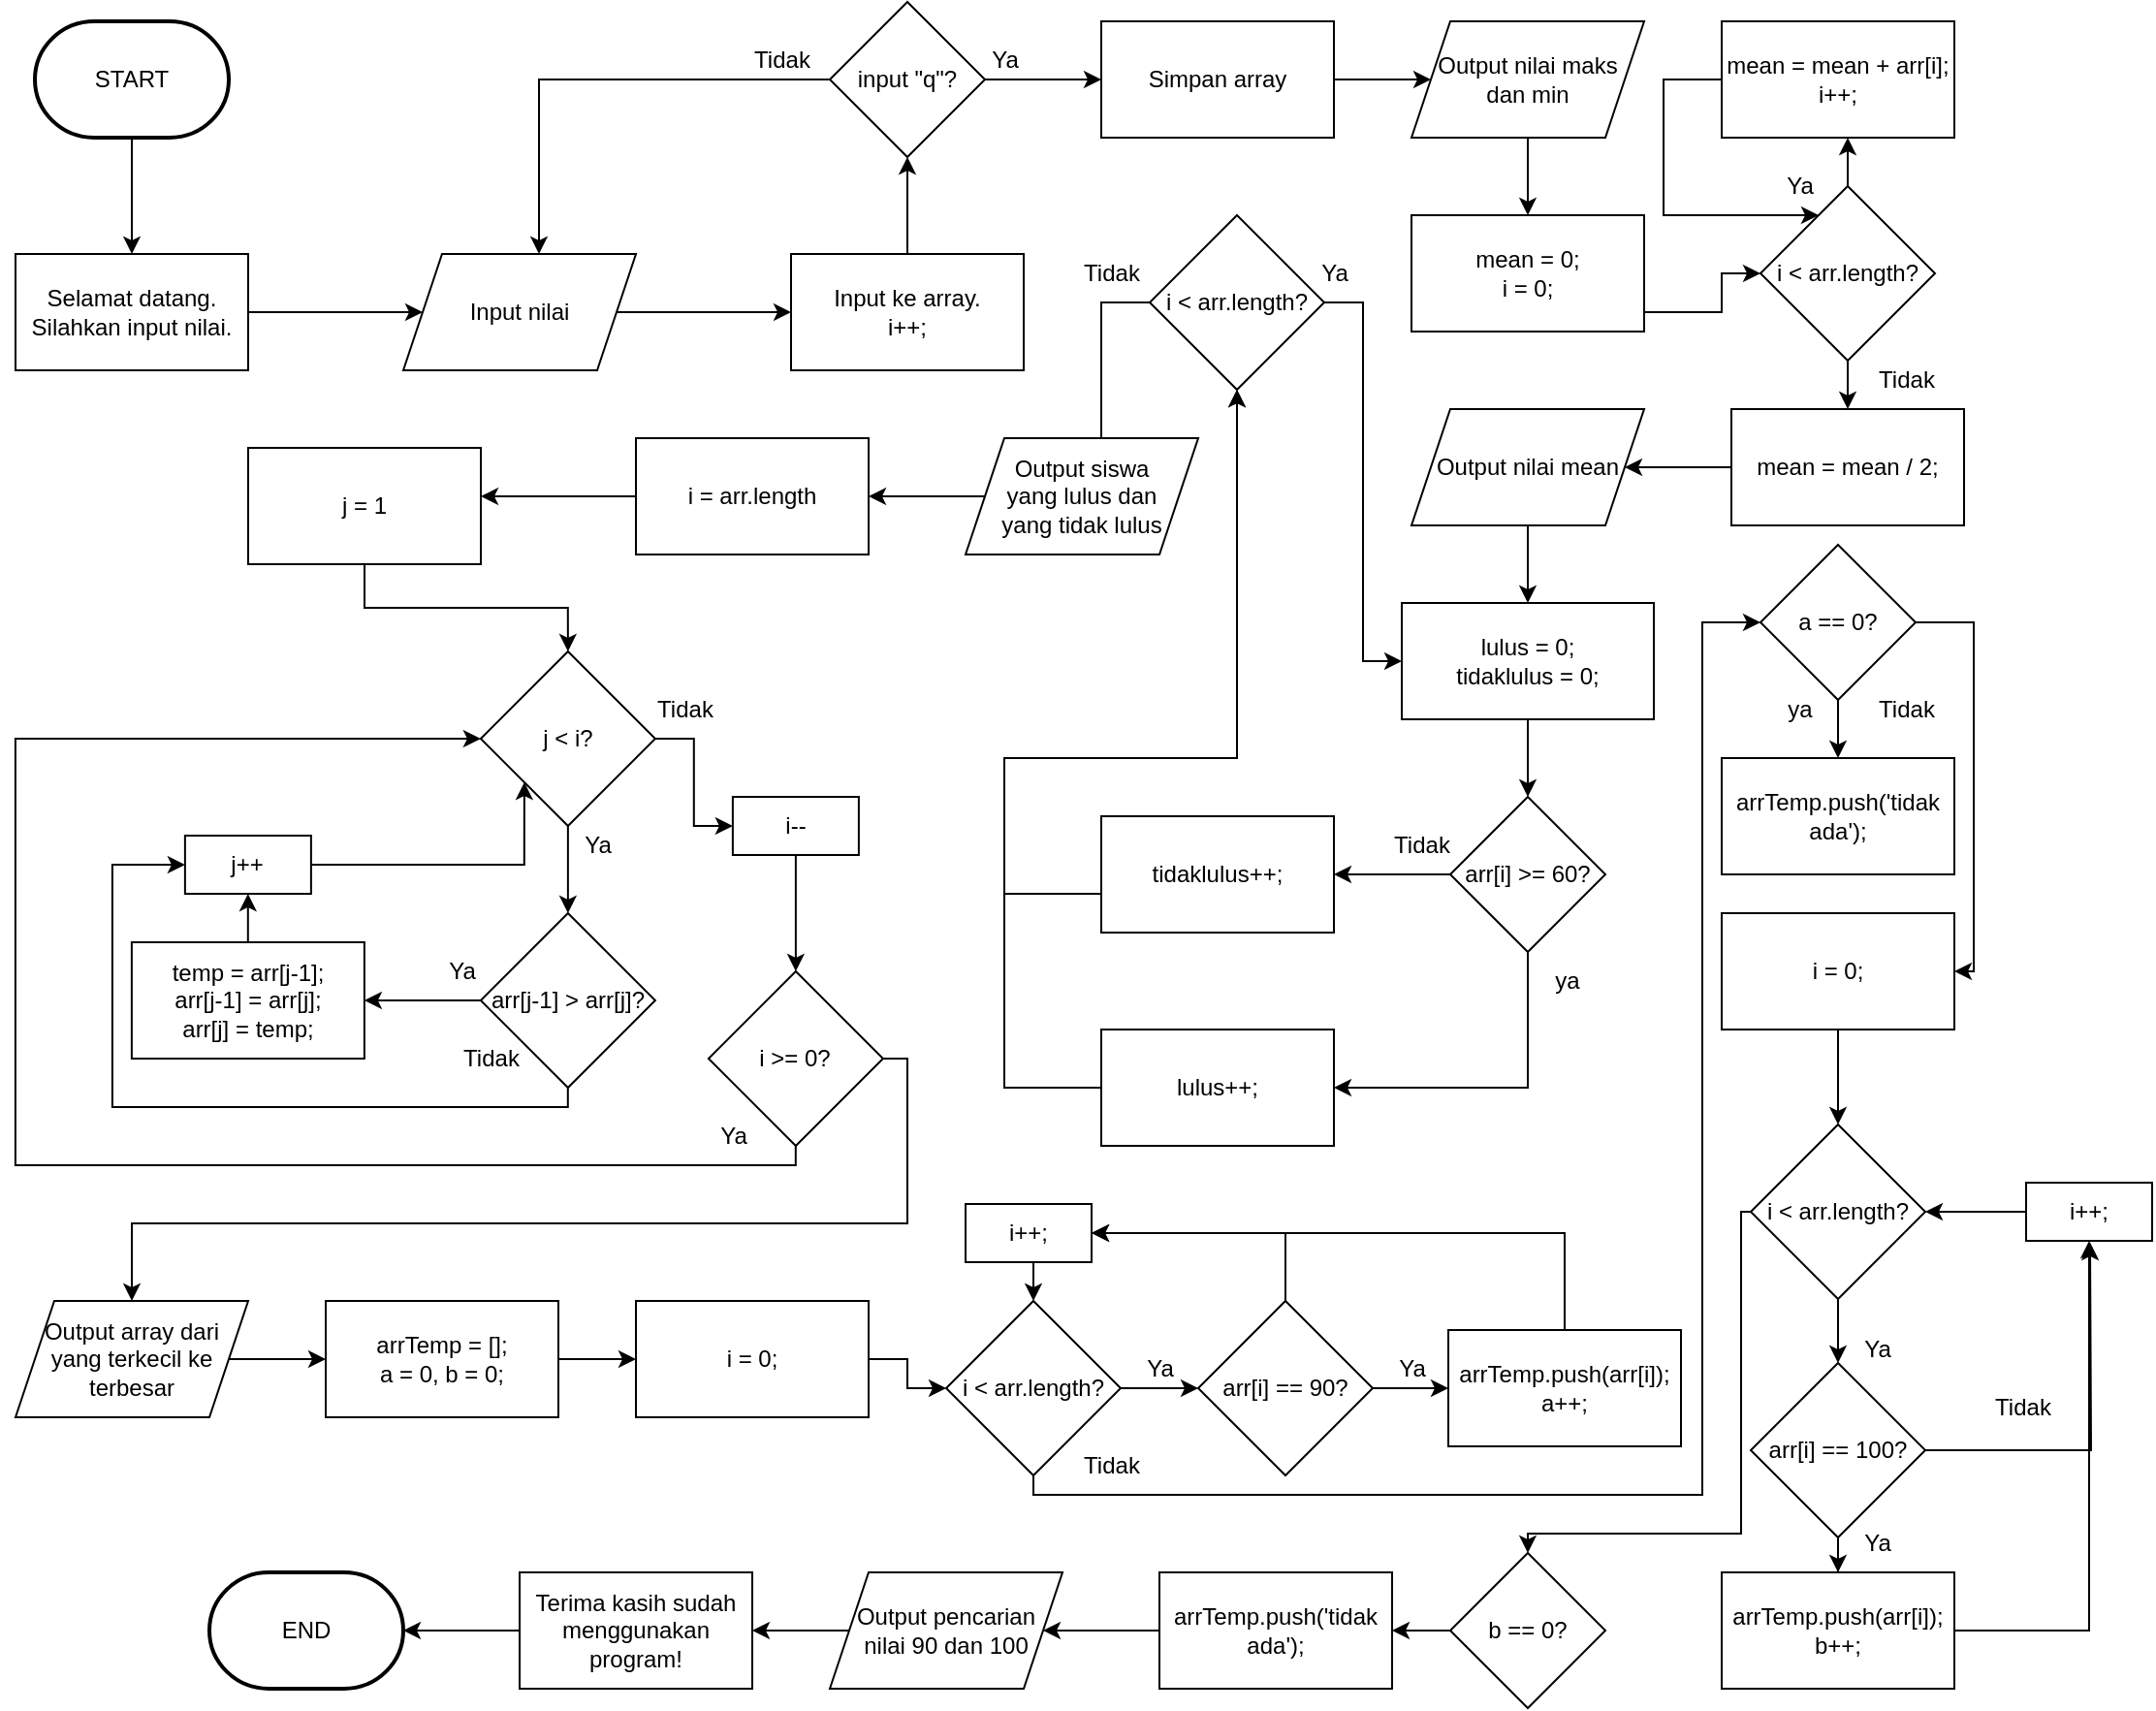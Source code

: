 <mxfile version="21.0.6" type="device"><diagram name="Page-1" id="zY7KuKB7qYJ2ShP45kgr"><mxGraphModel dx="733" dy="377" grid="1" gridSize="10" guides="0" tooltips="1" connect="1" arrows="1" fold="1" page="1" pageScale="1" pageWidth="1100" pageHeight="850" math="0" shadow="0"><root><mxCell id="0"/><mxCell id="1" parent="0"/><mxCell id="B2T-4mTR-NVbsV-pQcxD-3" value="" style="edgeStyle=orthogonalEdgeStyle;rounded=0;orthogonalLoop=1;jettySize=auto;html=1;" parent="1" source="B2T-4mTR-NVbsV-pQcxD-1" target="B2T-4mTR-NVbsV-pQcxD-2" edge="1"><mxGeometry relative="1" as="geometry"/></mxCell><mxCell id="B2T-4mTR-NVbsV-pQcxD-1" value="START" style="strokeWidth=2;html=1;shape=mxgraph.flowchart.terminator;whiteSpace=wrap;" parent="1" vertex="1"><mxGeometry x="90" y="80" width="100" height="60" as="geometry"/></mxCell><mxCell id="B2T-4mTR-NVbsV-pQcxD-5" value="" style="edgeStyle=orthogonalEdgeStyle;rounded=0;orthogonalLoop=1;jettySize=auto;html=1;" parent="1" source="B2T-4mTR-NVbsV-pQcxD-2" target="B2T-4mTR-NVbsV-pQcxD-4" edge="1"><mxGeometry relative="1" as="geometry"/></mxCell><mxCell id="B2T-4mTR-NVbsV-pQcxD-2" value="Selamat datang.&lt;br&gt;Silahkan input nilai." style="rounded=0;whiteSpace=wrap;html=1;" parent="1" vertex="1"><mxGeometry x="80" y="200" width="120" height="60" as="geometry"/></mxCell><mxCell id="B2T-4mTR-NVbsV-pQcxD-7" value="" style="edgeStyle=orthogonalEdgeStyle;rounded=0;orthogonalLoop=1;jettySize=auto;html=1;" parent="1" source="B2T-4mTR-NVbsV-pQcxD-4" target="B2T-4mTR-NVbsV-pQcxD-6" edge="1"><mxGeometry relative="1" as="geometry"/></mxCell><mxCell id="B2T-4mTR-NVbsV-pQcxD-4" value="Input nilai" style="shape=parallelogram;perimeter=parallelogramPerimeter;whiteSpace=wrap;html=1;fixedSize=1;" parent="1" vertex="1"><mxGeometry x="280" y="200" width="120" height="60" as="geometry"/></mxCell><mxCell id="B2T-4mTR-NVbsV-pQcxD-9" value="" style="edgeStyle=orthogonalEdgeStyle;rounded=0;orthogonalLoop=1;jettySize=auto;html=1;" parent="1" source="B2T-4mTR-NVbsV-pQcxD-6" target="B2T-4mTR-NVbsV-pQcxD-8" edge="1"><mxGeometry relative="1" as="geometry"/></mxCell><mxCell id="B2T-4mTR-NVbsV-pQcxD-6" value="Input ke array.&lt;br&gt;i++;" style="rounded=0;whiteSpace=wrap;html=1;" parent="1" vertex="1"><mxGeometry x="480" y="200" width="120" height="60" as="geometry"/></mxCell><mxCell id="B2T-4mTR-NVbsV-pQcxD-10" style="edgeStyle=orthogonalEdgeStyle;rounded=0;orthogonalLoop=1;jettySize=auto;html=1;exitX=0;exitY=0.5;exitDx=0;exitDy=0;" parent="1" source="B2T-4mTR-NVbsV-pQcxD-8" target="B2T-4mTR-NVbsV-pQcxD-4" edge="1"><mxGeometry relative="1" as="geometry"><Array as="points"><mxPoint x="350" y="110"/></Array></mxGeometry></mxCell><mxCell id="B2T-4mTR-NVbsV-pQcxD-13" value="" style="edgeStyle=orthogonalEdgeStyle;rounded=0;orthogonalLoop=1;jettySize=auto;html=1;" parent="1" source="B2T-4mTR-NVbsV-pQcxD-8" target="B2T-4mTR-NVbsV-pQcxD-12" edge="1"><mxGeometry relative="1" as="geometry"/></mxCell><mxCell id="B2T-4mTR-NVbsV-pQcxD-8" value="input &quot;q&quot;?" style="rhombus;whiteSpace=wrap;html=1;" parent="1" vertex="1"><mxGeometry x="500" y="70" width="80" height="80" as="geometry"/></mxCell><mxCell id="B2T-4mTR-NVbsV-pQcxD-11" value="Tidak" style="text;html=1;align=center;verticalAlign=middle;resizable=0;points=[];autosize=1;strokeColor=none;fillColor=none;" parent="1" vertex="1"><mxGeometry x="450" y="85" width="50" height="30" as="geometry"/></mxCell><mxCell id="B2T-4mTR-NVbsV-pQcxD-16" value="" style="edgeStyle=orthogonalEdgeStyle;rounded=0;orthogonalLoop=1;jettySize=auto;html=1;" parent="1" source="B2T-4mTR-NVbsV-pQcxD-12" target="B2T-4mTR-NVbsV-pQcxD-17" edge="1"><mxGeometry relative="1" as="geometry"><mxPoint x="800" y="110" as="targetPoint"/></mxGeometry></mxCell><mxCell id="B2T-4mTR-NVbsV-pQcxD-12" value="Simpan array" style="rounded=0;whiteSpace=wrap;html=1;" parent="1" vertex="1"><mxGeometry x="640" y="80" width="120" height="60" as="geometry"/></mxCell><mxCell id="B2T-4mTR-NVbsV-pQcxD-14" value="Ya" style="text;html=1;align=center;verticalAlign=middle;resizable=0;points=[];autosize=1;strokeColor=none;fillColor=none;" parent="1" vertex="1"><mxGeometry x="570" y="85" width="40" height="30" as="geometry"/></mxCell><mxCell id="B2T-4mTR-NVbsV-pQcxD-19" value="" style="edgeStyle=orthogonalEdgeStyle;rounded=0;orthogonalLoop=1;jettySize=auto;html=1;" parent="1" source="B2T-4mTR-NVbsV-pQcxD-17" target="B2T-4mTR-NVbsV-pQcxD-18" edge="1"><mxGeometry relative="1" as="geometry"/></mxCell><mxCell id="B2T-4mTR-NVbsV-pQcxD-17" value="Output nilai maks &lt;br&gt;dan min" style="shape=parallelogram;perimeter=parallelogramPerimeter;whiteSpace=wrap;html=1;fixedSize=1;" parent="1" vertex="1"><mxGeometry x="800" y="80" width="120" height="60" as="geometry"/></mxCell><mxCell id="B2T-4mTR-NVbsV-pQcxD-21" value="" style="edgeStyle=orthogonalEdgeStyle;rounded=0;orthogonalLoop=1;jettySize=auto;html=1;" parent="1" source="B2T-4mTR-NVbsV-pQcxD-18" target="B2T-4mTR-NVbsV-pQcxD-33" edge="1"><mxGeometry relative="1" as="geometry"><Array as="points"><mxPoint x="960" y="230"/><mxPoint x="960" y="210"/></Array></mxGeometry></mxCell><mxCell id="B2T-4mTR-NVbsV-pQcxD-18" value="mean = 0;&lt;br&gt;i = 0;" style="rounded=0;whiteSpace=wrap;html=1;" parent="1" vertex="1"><mxGeometry x="800" y="180" width="120" height="60" as="geometry"/></mxCell><mxCell id="B2T-4mTR-NVbsV-pQcxD-44" value="" style="edgeStyle=orthogonalEdgeStyle;rounded=0;orthogonalLoop=1;jettySize=auto;html=1;" parent="1" source="B2T-4mTR-NVbsV-pQcxD-20" target="B2T-4mTR-NVbsV-pQcxD-22" edge="1"><mxGeometry relative="1" as="geometry"/></mxCell><mxCell id="B2T-4mTR-NVbsV-pQcxD-20" value="mean = mean / 2;" style="rounded=0;whiteSpace=wrap;html=1;" parent="1" vertex="1"><mxGeometry x="965" y="280" width="120" height="60" as="geometry"/></mxCell><mxCell id="B2T-4mTR-NVbsV-pQcxD-25" value="" style="edgeStyle=orthogonalEdgeStyle;rounded=0;orthogonalLoop=1;jettySize=auto;html=1;" parent="1" source="B2T-4mTR-NVbsV-pQcxD-22" target="B2T-4mTR-NVbsV-pQcxD-24" edge="1"><mxGeometry relative="1" as="geometry"/></mxCell><mxCell id="B2T-4mTR-NVbsV-pQcxD-22" value="Output nilai mean" style="shape=parallelogram;perimeter=parallelogramPerimeter;whiteSpace=wrap;html=1;fixedSize=1;" parent="1" vertex="1"><mxGeometry x="800" y="280" width="120" height="60" as="geometry"/></mxCell><mxCell id="B2T-4mTR-NVbsV-pQcxD-27" value="" style="edgeStyle=orthogonalEdgeStyle;rounded=0;orthogonalLoop=1;jettySize=auto;html=1;" parent="1" source="B2T-4mTR-NVbsV-pQcxD-24" target="B2T-4mTR-NVbsV-pQcxD-26" edge="1"><mxGeometry relative="1" as="geometry"/></mxCell><mxCell id="B2T-4mTR-NVbsV-pQcxD-24" value="lulus = 0;&lt;br&gt;tidaklulus = 0;" style="rounded=0;whiteSpace=wrap;html=1;" parent="1" vertex="1"><mxGeometry x="795" y="380" width="130" height="60" as="geometry"/></mxCell><mxCell id="B2T-4mTR-NVbsV-pQcxD-30" value="" style="edgeStyle=orthogonalEdgeStyle;rounded=0;orthogonalLoop=1;jettySize=auto;html=1;" parent="1" source="B2T-4mTR-NVbsV-pQcxD-26" target="B2T-4mTR-NVbsV-pQcxD-29" edge="1"><mxGeometry relative="1" as="geometry"/></mxCell><mxCell id="B2T-4mTR-NVbsV-pQcxD-31" value="" style="edgeStyle=orthogonalEdgeStyle;rounded=0;orthogonalLoop=1;jettySize=auto;html=1;" parent="1" source="B2T-4mTR-NVbsV-pQcxD-26" target="B2T-4mTR-NVbsV-pQcxD-28" edge="1"><mxGeometry relative="1" as="geometry"><Array as="points"><mxPoint x="860" y="630"/></Array></mxGeometry></mxCell><mxCell id="B2T-4mTR-NVbsV-pQcxD-26" value="arr[i] &amp;gt;= 60?" style="rhombus;whiteSpace=wrap;html=1;" parent="1" vertex="1"><mxGeometry x="820" y="480" width="80" height="80" as="geometry"/></mxCell><mxCell id="B2T-4mTR-NVbsV-pQcxD-50" style="edgeStyle=orthogonalEdgeStyle;rounded=0;orthogonalLoop=1;jettySize=auto;html=1;" parent="1" source="B2T-4mTR-NVbsV-pQcxD-28" target="B2T-4mTR-NVbsV-pQcxD-48" edge="1"><mxGeometry relative="1" as="geometry"><Array as="points"><mxPoint x="590" y="630"/><mxPoint x="590" y="460"/><mxPoint x="710" y="460"/></Array></mxGeometry></mxCell><mxCell id="B2T-4mTR-NVbsV-pQcxD-28" value="lulus++;" style="rounded=0;whiteSpace=wrap;html=1;" parent="1" vertex="1"><mxGeometry x="640" y="600" width="120" height="60" as="geometry"/></mxCell><mxCell id="B2T-4mTR-NVbsV-pQcxD-49" style="edgeStyle=orthogonalEdgeStyle;rounded=0;orthogonalLoop=1;jettySize=auto;html=1;entryX=0.5;entryY=1;entryDx=0;entryDy=0;" parent="1" source="B2T-4mTR-NVbsV-pQcxD-29" target="B2T-4mTR-NVbsV-pQcxD-48" edge="1"><mxGeometry relative="1" as="geometry"><Array as="points"><mxPoint x="590" y="530"/><mxPoint x="590" y="460"/><mxPoint x="710" y="460"/></Array></mxGeometry></mxCell><mxCell id="B2T-4mTR-NVbsV-pQcxD-29" value="tidaklulus++;" style="rounded=0;whiteSpace=wrap;html=1;" parent="1" vertex="1"><mxGeometry x="640" y="490" width="120" height="60" as="geometry"/></mxCell><mxCell id="B2T-4mTR-NVbsV-pQcxD-32" value="ya" style="text;html=1;align=center;verticalAlign=middle;resizable=0;points=[];autosize=1;strokeColor=none;fillColor=none;" parent="1" vertex="1"><mxGeometry x="860" y="560" width="40" height="30" as="geometry"/></mxCell><mxCell id="B2T-4mTR-NVbsV-pQcxD-43" value="" style="edgeStyle=orthogonalEdgeStyle;rounded=0;orthogonalLoop=1;jettySize=auto;html=1;" parent="1" source="B2T-4mTR-NVbsV-pQcxD-33" target="B2T-4mTR-NVbsV-pQcxD-20" edge="1"><mxGeometry relative="1" as="geometry"/></mxCell><mxCell id="B2T-4mTR-NVbsV-pQcxD-46" value="" style="edgeStyle=orthogonalEdgeStyle;rounded=0;orthogonalLoop=1;jettySize=auto;html=1;" parent="1" source="B2T-4mTR-NVbsV-pQcxD-33" target="B2T-4mTR-NVbsV-pQcxD-45" edge="1"><mxGeometry relative="1" as="geometry"><Array as="points"><mxPoint x="1025" y="150"/><mxPoint x="1025" y="150"/></Array></mxGeometry></mxCell><mxCell id="B2T-4mTR-NVbsV-pQcxD-33" value="i &amp;lt; arr.length?" style="rhombus;whiteSpace=wrap;html=1;" parent="1" vertex="1"><mxGeometry x="980" y="165" width="90" height="90" as="geometry"/></mxCell><mxCell id="B2T-4mTR-NVbsV-pQcxD-34" value="Ya" style="text;html=1;align=center;verticalAlign=middle;resizable=0;points=[];autosize=1;strokeColor=none;fillColor=none;" parent="1" vertex="1"><mxGeometry x="980" y="150" width="40" height="30" as="geometry"/></mxCell><mxCell id="B2T-4mTR-NVbsV-pQcxD-40" value="Tidak" style="text;html=1;align=center;verticalAlign=middle;resizable=0;points=[];autosize=1;strokeColor=none;fillColor=none;" parent="1" vertex="1"><mxGeometry x="1030" y="250" width="50" height="30" as="geometry"/></mxCell><mxCell id="B2T-4mTR-NVbsV-pQcxD-42" value="Tidak" style="text;html=1;align=center;verticalAlign=middle;resizable=0;points=[];autosize=1;strokeColor=none;fillColor=none;" parent="1" vertex="1"><mxGeometry x="780" y="490" width="50" height="30" as="geometry"/></mxCell><mxCell id="B2T-4mTR-NVbsV-pQcxD-47" style="edgeStyle=orthogonalEdgeStyle;rounded=0;orthogonalLoop=1;jettySize=auto;html=1;" parent="1" source="B2T-4mTR-NVbsV-pQcxD-45" target="B2T-4mTR-NVbsV-pQcxD-33" edge="1"><mxGeometry relative="1" as="geometry"><mxPoint x="940" y="190" as="targetPoint"/><Array as="points"><mxPoint x="930" y="110"/><mxPoint x="930" y="180"/></Array></mxGeometry></mxCell><mxCell id="B2T-4mTR-NVbsV-pQcxD-45" value="mean = mean + arr[i];&lt;br&gt;i++;" style="rounded=0;whiteSpace=wrap;html=1;" parent="1" vertex="1"><mxGeometry x="960" y="80" width="120" height="60" as="geometry"/></mxCell><mxCell id="B2T-4mTR-NVbsV-pQcxD-51" style="edgeStyle=orthogonalEdgeStyle;rounded=0;orthogonalLoop=1;jettySize=auto;html=1;entryX=0;entryY=0.5;entryDx=0;entryDy=0;" parent="1" source="B2T-4mTR-NVbsV-pQcxD-48" target="B2T-4mTR-NVbsV-pQcxD-24" edge="1"><mxGeometry relative="1" as="geometry"/></mxCell><mxCell id="B2T-4mTR-NVbsV-pQcxD-93" style="edgeStyle=orthogonalEdgeStyle;rounded=0;orthogonalLoop=1;jettySize=auto;html=1;entryX=1;entryY=0.5;entryDx=0;entryDy=0;" parent="1" source="B2T-4mTR-NVbsV-pQcxD-48" target="B2T-4mTR-NVbsV-pQcxD-52" edge="1"><mxGeometry relative="1" as="geometry"><Array as="points"><mxPoint x="640" y="225"/><mxPoint x="640" y="325"/></Array></mxGeometry></mxCell><mxCell id="B2T-4mTR-NVbsV-pQcxD-48" value="i &amp;lt; arr.length?" style="rhombus;whiteSpace=wrap;html=1;" parent="1" vertex="1"><mxGeometry x="665" y="180" width="90" height="90" as="geometry"/></mxCell><mxCell id="B2T-4mTR-NVbsV-pQcxD-57" value="" style="edgeStyle=orthogonalEdgeStyle;rounded=0;orthogonalLoop=1;jettySize=auto;html=1;" parent="1" source="B2T-4mTR-NVbsV-pQcxD-52" target="B2T-4mTR-NVbsV-pQcxD-56" edge="1"><mxGeometry relative="1" as="geometry"/></mxCell><mxCell id="B2T-4mTR-NVbsV-pQcxD-52" value="Output siswa &lt;br&gt;yang lulus dan &lt;br&gt;yang tidak lulus" style="shape=parallelogram;perimeter=parallelogramPerimeter;whiteSpace=wrap;html=1;fixedSize=1;" parent="1" vertex="1"><mxGeometry x="570" y="295" width="120" height="60" as="geometry"/></mxCell><mxCell id="B2T-4mTR-NVbsV-pQcxD-54" value="Ya" style="text;html=1;align=center;verticalAlign=middle;resizable=0;points=[];autosize=1;strokeColor=none;fillColor=none;" parent="1" vertex="1"><mxGeometry x="740" y="195" width="40" height="30" as="geometry"/></mxCell><mxCell id="B2T-4mTR-NVbsV-pQcxD-55" value="Tidak" style="text;html=1;align=center;verticalAlign=middle;resizable=0;points=[];autosize=1;strokeColor=none;fillColor=none;" parent="1" vertex="1"><mxGeometry x="620" y="195" width="50" height="30" as="geometry"/></mxCell><mxCell id="B2T-4mTR-NVbsV-pQcxD-59" value="" style="edgeStyle=orthogonalEdgeStyle;rounded=0;orthogonalLoop=1;jettySize=auto;html=1;" parent="1" source="B2T-4mTR-NVbsV-pQcxD-56" target="B2T-4mTR-NVbsV-pQcxD-58" edge="1"><mxGeometry relative="1" as="geometry"><Array as="points"><mxPoint x="340" y="325"/><mxPoint x="340" y="325"/></Array></mxGeometry></mxCell><mxCell id="B2T-4mTR-NVbsV-pQcxD-56" value="i = arr.length" style="rounded=0;whiteSpace=wrap;html=1;" parent="1" vertex="1"><mxGeometry x="400" y="295" width="120" height="60" as="geometry"/></mxCell><mxCell id="B2T-4mTR-NVbsV-pQcxD-61" value="" style="edgeStyle=orthogonalEdgeStyle;rounded=0;orthogonalLoop=1;jettySize=auto;html=1;entryX=0.5;entryY=0;entryDx=0;entryDy=0;" parent="1" source="B2T-4mTR-NVbsV-pQcxD-58" target="B2T-4mTR-NVbsV-pQcxD-60" edge="1"><mxGeometry relative="1" as="geometry"/></mxCell><mxCell id="B2T-4mTR-NVbsV-pQcxD-58" value="j = 1" style="rounded=0;whiteSpace=wrap;html=1;" parent="1" vertex="1"><mxGeometry x="200" y="300" width="120" height="60" as="geometry"/></mxCell><mxCell id="B2T-4mTR-NVbsV-pQcxD-75" value="" style="edgeStyle=orthogonalEdgeStyle;rounded=0;orthogonalLoop=1;jettySize=auto;html=1;" parent="1" source="B2T-4mTR-NVbsV-pQcxD-60" target="B2T-4mTR-NVbsV-pQcxD-63" edge="1"><mxGeometry relative="1" as="geometry"/></mxCell><mxCell id="B2T-4mTR-NVbsV-pQcxD-84" style="edgeStyle=orthogonalEdgeStyle;rounded=0;orthogonalLoop=1;jettySize=auto;html=1;entryX=0;entryY=0.5;entryDx=0;entryDy=0;" parent="1" source="B2T-4mTR-NVbsV-pQcxD-60" target="B2T-4mTR-NVbsV-pQcxD-79" edge="1"><mxGeometry relative="1" as="geometry"/></mxCell><mxCell id="B2T-4mTR-NVbsV-pQcxD-60" value="j &amp;lt; i?" style="rhombus;whiteSpace=wrap;html=1;" parent="1" vertex="1"><mxGeometry x="319.94" y="405" width="90" height="90" as="geometry"/></mxCell><mxCell id="B2T-4mTR-NVbsV-pQcxD-77" value="" style="edgeStyle=orthogonalEdgeStyle;rounded=0;orthogonalLoop=1;jettySize=auto;html=1;" parent="1" source="B2T-4mTR-NVbsV-pQcxD-62" target="B2T-4mTR-NVbsV-pQcxD-73" edge="1"><mxGeometry relative="1" as="geometry"/></mxCell><mxCell id="B2T-4mTR-NVbsV-pQcxD-62" value="temp = arr[j-1];&lt;br&gt;arr[j-1] = arr[j];&lt;br&gt;arr[j] = temp;" style="rounded=0;whiteSpace=wrap;html=1;" parent="1" vertex="1"><mxGeometry x="139.94" y="555" width="120" height="60" as="geometry"/></mxCell><mxCell id="B2T-4mTR-NVbsV-pQcxD-76" value="" style="edgeStyle=orthogonalEdgeStyle;rounded=0;orthogonalLoop=1;jettySize=auto;html=1;" parent="1" source="B2T-4mTR-NVbsV-pQcxD-63" target="B2T-4mTR-NVbsV-pQcxD-62" edge="1"><mxGeometry relative="1" as="geometry"/></mxCell><mxCell id="B2T-4mTR-NVbsV-pQcxD-81" style="edgeStyle=orthogonalEdgeStyle;rounded=0;orthogonalLoop=1;jettySize=auto;html=1;entryX=0;entryY=0.5;entryDx=0;entryDy=0;" parent="1" source="B2T-4mTR-NVbsV-pQcxD-63" target="B2T-4mTR-NVbsV-pQcxD-73" edge="1"><mxGeometry relative="1" as="geometry"><Array as="points"><mxPoint x="364.94" y="640"/><mxPoint x="129.94" y="640"/><mxPoint x="129.94" y="515"/></Array></mxGeometry></mxCell><mxCell id="B2T-4mTR-NVbsV-pQcxD-63" value="arr[j-1] &amp;gt; arr[j]?" style="rhombus;whiteSpace=wrap;html=1;" parent="1" vertex="1"><mxGeometry x="319.94" y="540" width="90" height="90" as="geometry"/></mxCell><mxCell id="B2T-4mTR-NVbsV-pQcxD-66" value="Ya" style="text;html=1;align=center;verticalAlign=middle;resizable=0;points=[];autosize=1;strokeColor=none;fillColor=none;" parent="1" vertex="1"><mxGeometry x="289.94" y="555" width="40" height="30" as="geometry"/></mxCell><mxCell id="B2T-4mTR-NVbsV-pQcxD-78" style="edgeStyle=orthogonalEdgeStyle;rounded=0;orthogonalLoop=1;jettySize=auto;html=1;entryX=0;entryY=1;entryDx=0;entryDy=0;" parent="1" source="B2T-4mTR-NVbsV-pQcxD-73" target="B2T-4mTR-NVbsV-pQcxD-60" edge="1"><mxGeometry relative="1" as="geometry"/></mxCell><mxCell id="B2T-4mTR-NVbsV-pQcxD-73" value="j++" style="rounded=0;whiteSpace=wrap;html=1;" parent="1" vertex="1"><mxGeometry x="167.44" y="500" width="65" height="30" as="geometry"/></mxCell><mxCell id="B2T-4mTR-NVbsV-pQcxD-86" value="" style="edgeStyle=orthogonalEdgeStyle;rounded=0;orthogonalLoop=1;jettySize=auto;html=1;" parent="1" source="B2T-4mTR-NVbsV-pQcxD-79" target="B2T-4mTR-NVbsV-pQcxD-85" edge="1"><mxGeometry relative="1" as="geometry"/></mxCell><mxCell id="B2T-4mTR-NVbsV-pQcxD-79" value="i--" style="rounded=0;whiteSpace=wrap;html=1;" parent="1" vertex="1"><mxGeometry x="449.94" y="480" width="65" height="30" as="geometry"/></mxCell><mxCell id="B2T-4mTR-NVbsV-pQcxD-80" value="Tidak" style="text;html=1;align=center;verticalAlign=middle;resizable=0;points=[];autosize=1;strokeColor=none;fillColor=none;" parent="1" vertex="1"><mxGeometry x="299.94" y="600" width="50" height="30" as="geometry"/></mxCell><mxCell id="B2T-4mTR-NVbsV-pQcxD-82" value="Ya" style="text;html=1;align=center;verticalAlign=middle;resizable=0;points=[];autosize=1;strokeColor=none;fillColor=none;" parent="1" vertex="1"><mxGeometry x="359.94" y="490" width="40" height="30" as="geometry"/></mxCell><mxCell id="B2T-4mTR-NVbsV-pQcxD-88" style="edgeStyle=orthogonalEdgeStyle;rounded=0;orthogonalLoop=1;jettySize=auto;html=1;entryX=0;entryY=0.5;entryDx=0;entryDy=0;" parent="1" source="B2T-4mTR-NVbsV-pQcxD-85" target="B2T-4mTR-NVbsV-pQcxD-60" edge="1"><mxGeometry relative="1" as="geometry"><Array as="points"><mxPoint x="482.94" y="670"/><mxPoint x="79.94" y="670"/><mxPoint x="79.94" y="450"/></Array></mxGeometry></mxCell><mxCell id="B2T-4mTR-NVbsV-pQcxD-91" value="" style="edgeStyle=orthogonalEdgeStyle;rounded=0;orthogonalLoop=1;jettySize=auto;html=1;entryX=0.5;entryY=0;entryDx=0;entryDy=0;" parent="1" source="B2T-4mTR-NVbsV-pQcxD-85" target="B2T-4mTR-NVbsV-pQcxD-90" edge="1"><mxGeometry relative="1" as="geometry"><mxPoint x="574.92" y="615.059" as="targetPoint"/><Array as="points"><mxPoint x="540" y="615"/><mxPoint x="540" y="700"/><mxPoint x="140" y="700"/></Array></mxGeometry></mxCell><mxCell id="B2T-4mTR-NVbsV-pQcxD-85" value="i &amp;gt;= 0?" style="rhombus;whiteSpace=wrap;html=1;" parent="1" vertex="1"><mxGeometry x="437.44" y="570" width="90" height="90" as="geometry"/></mxCell><mxCell id="B2T-4mTR-NVbsV-pQcxD-87" value="Tidak" style="text;html=1;align=center;verticalAlign=middle;resizable=0;points=[];autosize=1;strokeColor=none;fillColor=none;" parent="1" vertex="1"><mxGeometry x="399.94" y="420" width="50" height="30" as="geometry"/></mxCell><mxCell id="B2T-4mTR-NVbsV-pQcxD-89" value="Ya" style="text;html=1;align=center;verticalAlign=middle;resizable=0;points=[];autosize=1;strokeColor=none;fillColor=none;" parent="1" vertex="1"><mxGeometry x="429.94" y="640" width="40" height="30" as="geometry"/></mxCell><mxCell id="B2T-4mTR-NVbsV-pQcxD-95" value="" style="edgeStyle=orthogonalEdgeStyle;rounded=0;orthogonalLoop=1;jettySize=auto;html=1;" parent="1" source="B2T-4mTR-NVbsV-pQcxD-90" target="B2T-4mTR-NVbsV-pQcxD-92" edge="1"><mxGeometry relative="1" as="geometry"/></mxCell><mxCell id="B2T-4mTR-NVbsV-pQcxD-90" value="Output array dari yang terkecil ke terbesar" style="shape=parallelogram;perimeter=parallelogramPerimeter;whiteSpace=wrap;html=1;fixedSize=1;" parent="1" vertex="1"><mxGeometry x="80" y="740" width="120" height="60" as="geometry"/></mxCell><mxCell id="m7o3yn5sTA_Apl-sct9K-2" value="" style="edgeStyle=orthogonalEdgeStyle;rounded=0;orthogonalLoop=1;jettySize=auto;html=1;" edge="1" parent="1" source="B2T-4mTR-NVbsV-pQcxD-92" target="m7o3yn5sTA_Apl-sct9K-1"><mxGeometry relative="1" as="geometry"/></mxCell><mxCell id="B2T-4mTR-NVbsV-pQcxD-92" value="arrTemp = [];&lt;br&gt;a = 0, b = 0;" style="rounded=0;whiteSpace=wrap;html=1;" parent="1" vertex="1"><mxGeometry x="240" y="740" width="120" height="60" as="geometry"/></mxCell><mxCell id="m7o3yn5sTA_Apl-sct9K-7" value="" style="edgeStyle=orthogonalEdgeStyle;rounded=0;orthogonalLoop=1;jettySize=auto;html=1;" edge="1" parent="1" source="m7o3yn5sTA_Apl-sct9K-1" target="m7o3yn5sTA_Apl-sct9K-6"><mxGeometry relative="1" as="geometry"/></mxCell><mxCell id="m7o3yn5sTA_Apl-sct9K-1" value="i = 0;" style="rounded=0;whiteSpace=wrap;html=1;" vertex="1" parent="1"><mxGeometry x="400" y="740" width="120" height="60" as="geometry"/></mxCell><mxCell id="m7o3yn5sTA_Apl-sct9K-11" value="" style="edgeStyle=orthogonalEdgeStyle;rounded=0;orthogonalLoop=1;jettySize=auto;html=1;" edge="1" parent="1" source="m7o3yn5sTA_Apl-sct9K-3" target="m7o3yn5sTA_Apl-sct9K-9"><mxGeometry relative="1" as="geometry"/></mxCell><mxCell id="m7o3yn5sTA_Apl-sct9K-15" style="edgeStyle=orthogonalEdgeStyle;rounded=0;orthogonalLoop=1;jettySize=auto;html=1;entryX=1;entryY=0.5;entryDx=0;entryDy=0;" edge="1" parent="1" source="m7o3yn5sTA_Apl-sct9K-3" target="m7o3yn5sTA_Apl-sct9K-5"><mxGeometry relative="1" as="geometry"><Array as="points"><mxPoint x="735" y="705"/></Array></mxGeometry></mxCell><mxCell id="m7o3yn5sTA_Apl-sct9K-3" value="arr[i] == 90?" style="rhombus;whiteSpace=wrap;html=1;" vertex="1" parent="1"><mxGeometry x="690" y="740" width="90" height="90" as="geometry"/></mxCell><mxCell id="m7o3yn5sTA_Apl-sct9K-18" value="" style="edgeStyle=orthogonalEdgeStyle;rounded=0;orthogonalLoop=1;jettySize=auto;html=1;" edge="1" parent="1" source="m7o3yn5sTA_Apl-sct9K-5" target="m7o3yn5sTA_Apl-sct9K-6"><mxGeometry relative="1" as="geometry"><Array as="points"><mxPoint x="605" y="730"/><mxPoint x="605" y="730"/></Array></mxGeometry></mxCell><mxCell id="m7o3yn5sTA_Apl-sct9K-5" value="i++;" style="rounded=0;whiteSpace=wrap;html=1;" vertex="1" parent="1"><mxGeometry x="570" y="690" width="65" height="30" as="geometry"/></mxCell><mxCell id="m7o3yn5sTA_Apl-sct9K-8" value="" style="edgeStyle=orthogonalEdgeStyle;rounded=0;orthogonalLoop=1;jettySize=auto;html=1;" edge="1" parent="1" source="m7o3yn5sTA_Apl-sct9K-6" target="m7o3yn5sTA_Apl-sct9K-3"><mxGeometry relative="1" as="geometry"/></mxCell><mxCell id="m7o3yn5sTA_Apl-sct9K-20" style="edgeStyle=orthogonalEdgeStyle;rounded=0;orthogonalLoop=1;jettySize=auto;html=1;" edge="1" parent="1" source="m7o3yn5sTA_Apl-sct9K-6" target="m7o3yn5sTA_Apl-sct9K-22"><mxGeometry relative="1" as="geometry"><mxPoint x="960" y="390" as="targetPoint"/><Array as="points"><mxPoint x="605" y="840"/><mxPoint x="950" y="840"/><mxPoint x="950" y="390"/></Array></mxGeometry></mxCell><mxCell id="m7o3yn5sTA_Apl-sct9K-6" value="i &amp;lt; arr.length?" style="rhombus;whiteSpace=wrap;html=1;" vertex="1" parent="1"><mxGeometry x="560" y="740" width="90" height="90" as="geometry"/></mxCell><mxCell id="m7o3yn5sTA_Apl-sct9K-14" style="edgeStyle=orthogonalEdgeStyle;rounded=0;orthogonalLoop=1;jettySize=auto;html=1;entryX=1;entryY=0.5;entryDx=0;entryDy=0;" edge="1" parent="1" source="m7o3yn5sTA_Apl-sct9K-9" target="m7o3yn5sTA_Apl-sct9K-5"><mxGeometry relative="1" as="geometry"><Array as="points"><mxPoint x="879" y="705"/></Array></mxGeometry></mxCell><mxCell id="m7o3yn5sTA_Apl-sct9K-9" value="arrTemp.push(arr[i]);&lt;br&gt;a++;" style="rounded=0;whiteSpace=wrap;html=1;" vertex="1" parent="1"><mxGeometry x="819" y="755" width="120" height="60" as="geometry"/></mxCell><mxCell id="m7o3yn5sTA_Apl-sct9K-12" value="Ya" style="text;html=1;align=center;verticalAlign=middle;resizable=0;points=[];autosize=1;strokeColor=none;fillColor=none;" vertex="1" parent="1"><mxGeometry x="650" y="760" width="40" height="30" as="geometry"/></mxCell><mxCell id="m7o3yn5sTA_Apl-sct9K-13" value="Ya" style="text;html=1;align=center;verticalAlign=middle;resizable=0;points=[];autosize=1;strokeColor=none;fillColor=none;" vertex="1" parent="1"><mxGeometry x="780" y="760" width="40" height="30" as="geometry"/></mxCell><mxCell id="m7o3yn5sTA_Apl-sct9K-16" value="Tidak" style="text;html=1;align=center;verticalAlign=middle;resizable=0;points=[];autosize=1;strokeColor=none;fillColor=none;" vertex="1" parent="1"><mxGeometry x="1090" y="780" width="50" height="30" as="geometry"/></mxCell><mxCell id="m7o3yn5sTA_Apl-sct9K-21" value="Tidak" style="text;html=1;align=center;verticalAlign=middle;resizable=0;points=[];autosize=1;strokeColor=none;fillColor=none;" vertex="1" parent="1"><mxGeometry x="620" y="810" width="50" height="30" as="geometry"/></mxCell><mxCell id="m7o3yn5sTA_Apl-sct9K-24" value="" style="edgeStyle=orthogonalEdgeStyle;rounded=0;orthogonalLoop=1;jettySize=auto;html=1;" edge="1" parent="1" source="m7o3yn5sTA_Apl-sct9K-22" target="m7o3yn5sTA_Apl-sct9K-23"><mxGeometry relative="1" as="geometry"/></mxCell><mxCell id="m7o3yn5sTA_Apl-sct9K-28" style="edgeStyle=orthogonalEdgeStyle;rounded=0;orthogonalLoop=1;jettySize=auto;html=1;entryX=1;entryY=0.5;entryDx=0;entryDy=0;" edge="1" parent="1" source="m7o3yn5sTA_Apl-sct9K-22" target="m7o3yn5sTA_Apl-sct9K-27"><mxGeometry relative="1" as="geometry"><Array as="points"><mxPoint x="1090" y="390"/><mxPoint x="1090" y="570"/></Array></mxGeometry></mxCell><mxCell id="m7o3yn5sTA_Apl-sct9K-22" value="a == 0?" style="rhombus;whiteSpace=wrap;html=1;" vertex="1" parent="1"><mxGeometry x="980" y="350" width="80" height="80" as="geometry"/></mxCell><mxCell id="m7o3yn5sTA_Apl-sct9K-23" value="arrTemp.push('tidak ada');" style="rounded=0;whiteSpace=wrap;html=1;" vertex="1" parent="1"><mxGeometry x="960" y="460" width="120" height="60" as="geometry"/></mxCell><mxCell id="m7o3yn5sTA_Apl-sct9K-25" value="ya" style="text;html=1;align=center;verticalAlign=middle;resizable=0;points=[];autosize=1;strokeColor=none;fillColor=none;" vertex="1" parent="1"><mxGeometry x="980" y="420" width="40" height="30" as="geometry"/></mxCell><mxCell id="m7o3yn5sTA_Apl-sct9K-26" value="Tidak" style="text;html=1;align=center;verticalAlign=middle;resizable=0;points=[];autosize=1;strokeColor=none;fillColor=none;" vertex="1" parent="1"><mxGeometry x="1030" y="420" width="50" height="30" as="geometry"/></mxCell><mxCell id="m7o3yn5sTA_Apl-sct9K-30" value="" style="edgeStyle=orthogonalEdgeStyle;rounded=0;orthogonalLoop=1;jettySize=auto;html=1;" edge="1" parent="1" source="m7o3yn5sTA_Apl-sct9K-27" target="m7o3yn5sTA_Apl-sct9K-29"><mxGeometry relative="1" as="geometry"/></mxCell><mxCell id="m7o3yn5sTA_Apl-sct9K-27" value="i = 0;" style="rounded=0;whiteSpace=wrap;html=1;" vertex="1" parent="1"><mxGeometry x="960" y="540" width="120" height="60" as="geometry"/></mxCell><mxCell id="m7o3yn5sTA_Apl-sct9K-32" value="" style="edgeStyle=orthogonalEdgeStyle;rounded=0;orthogonalLoop=1;jettySize=auto;html=1;" edge="1" parent="1" source="m7o3yn5sTA_Apl-sct9K-29" target="m7o3yn5sTA_Apl-sct9K-31"><mxGeometry relative="1" as="geometry"/></mxCell><mxCell id="m7o3yn5sTA_Apl-sct9K-42" style="edgeStyle=orthogonalEdgeStyle;rounded=0;orthogonalLoop=1;jettySize=auto;html=1;" edge="1" parent="1" source="m7o3yn5sTA_Apl-sct9K-29" target="m7o3yn5sTA_Apl-sct9K-41"><mxGeometry relative="1" as="geometry"><Array as="points"><mxPoint x="970" y="694"/><mxPoint x="970" y="860"/><mxPoint x="860" y="860"/></Array></mxGeometry></mxCell><mxCell id="m7o3yn5sTA_Apl-sct9K-29" value="i &amp;lt; arr.length?" style="rhombus;whiteSpace=wrap;html=1;" vertex="1" parent="1"><mxGeometry x="975" y="649" width="90" height="90" as="geometry"/></mxCell><mxCell id="m7o3yn5sTA_Apl-sct9K-36" value="" style="edgeStyle=orthogonalEdgeStyle;rounded=0;orthogonalLoop=1;jettySize=auto;html=1;" edge="1" parent="1" source="m7o3yn5sTA_Apl-sct9K-31" target="m7o3yn5sTA_Apl-sct9K-35"><mxGeometry relative="1" as="geometry"/></mxCell><mxCell id="m7o3yn5sTA_Apl-sct9K-38" style="edgeStyle=orthogonalEdgeStyle;rounded=0;orthogonalLoop=1;jettySize=auto;html=1;" edge="1" parent="1" source="m7o3yn5sTA_Apl-sct9K-31"><mxGeometry relative="1" as="geometry"><mxPoint x="1150" y="710" as="targetPoint"/></mxGeometry></mxCell><mxCell id="m7o3yn5sTA_Apl-sct9K-31" value="arr[i] == 100?" style="rhombus;whiteSpace=wrap;html=1;" vertex="1" parent="1"><mxGeometry x="975" y="772" width="90" height="90" as="geometry"/></mxCell><mxCell id="m7o3yn5sTA_Apl-sct9K-34" value="" style="edgeStyle=orthogonalEdgeStyle;rounded=0;orthogonalLoop=1;jettySize=auto;html=1;" edge="1" parent="1" source="m7o3yn5sTA_Apl-sct9K-33" target="m7o3yn5sTA_Apl-sct9K-29"><mxGeometry relative="1" as="geometry"/></mxCell><mxCell id="m7o3yn5sTA_Apl-sct9K-33" value="i++;" style="rounded=0;whiteSpace=wrap;html=1;" vertex="1" parent="1"><mxGeometry x="1117" y="679" width="65" height="30" as="geometry"/></mxCell><mxCell id="m7o3yn5sTA_Apl-sct9K-37" style="edgeStyle=orthogonalEdgeStyle;rounded=0;orthogonalLoop=1;jettySize=auto;html=1;entryX=0.5;entryY=1;entryDx=0;entryDy=0;" edge="1" parent="1" source="m7o3yn5sTA_Apl-sct9K-35" target="m7o3yn5sTA_Apl-sct9K-33"><mxGeometry relative="1" as="geometry"/></mxCell><mxCell id="m7o3yn5sTA_Apl-sct9K-35" value="arrTemp.push(arr[i]);&lt;br&gt;b++;" style="rounded=0;whiteSpace=wrap;html=1;" vertex="1" parent="1"><mxGeometry x="960" y="880" width="120" height="60" as="geometry"/></mxCell><mxCell id="m7o3yn5sTA_Apl-sct9K-39" value="Ya" style="text;html=1;align=center;verticalAlign=middle;resizable=0;points=[];autosize=1;strokeColor=none;fillColor=none;" vertex="1" parent="1"><mxGeometry x="1020" y="750" width="40" height="30" as="geometry"/></mxCell><mxCell id="m7o3yn5sTA_Apl-sct9K-40" value="Ya" style="text;html=1;align=center;verticalAlign=middle;resizable=0;points=[];autosize=1;strokeColor=none;fillColor=none;" vertex="1" parent="1"><mxGeometry x="1020" y="850" width="40" height="30" as="geometry"/></mxCell><mxCell id="m7o3yn5sTA_Apl-sct9K-44" value="" style="edgeStyle=orthogonalEdgeStyle;rounded=0;orthogonalLoop=1;jettySize=auto;html=1;" edge="1" parent="1" source="m7o3yn5sTA_Apl-sct9K-41" target="m7o3yn5sTA_Apl-sct9K-43"><mxGeometry relative="1" as="geometry"/></mxCell><mxCell id="m7o3yn5sTA_Apl-sct9K-41" value="b == 0?" style="rhombus;whiteSpace=wrap;html=1;" vertex="1" parent="1"><mxGeometry x="820" y="870" width="80" height="80" as="geometry"/></mxCell><mxCell id="m7o3yn5sTA_Apl-sct9K-46" value="" style="edgeStyle=orthogonalEdgeStyle;rounded=0;orthogonalLoop=1;jettySize=auto;html=1;" edge="1" parent="1" source="m7o3yn5sTA_Apl-sct9K-43" target="m7o3yn5sTA_Apl-sct9K-45"><mxGeometry relative="1" as="geometry"/></mxCell><mxCell id="m7o3yn5sTA_Apl-sct9K-43" value="arrTemp.push('tidak ada');" style="rounded=0;whiteSpace=wrap;html=1;" vertex="1" parent="1"><mxGeometry x="670" y="880" width="120" height="60" as="geometry"/></mxCell><mxCell id="m7o3yn5sTA_Apl-sct9K-48" value="" style="edgeStyle=orthogonalEdgeStyle;rounded=0;orthogonalLoop=1;jettySize=auto;html=1;" edge="1" parent="1" source="m7o3yn5sTA_Apl-sct9K-45" target="m7o3yn5sTA_Apl-sct9K-47"><mxGeometry relative="1" as="geometry"/></mxCell><mxCell id="m7o3yn5sTA_Apl-sct9K-45" value="Output pencarian &lt;br&gt;nilai 90 dan 100" style="shape=parallelogram;perimeter=parallelogramPerimeter;whiteSpace=wrap;html=1;fixedSize=1;" vertex="1" parent="1"><mxGeometry x="500" y="880" width="120" height="60" as="geometry"/></mxCell><mxCell id="m7o3yn5sTA_Apl-sct9K-50" value="" style="edgeStyle=orthogonalEdgeStyle;rounded=0;orthogonalLoop=1;jettySize=auto;html=1;" edge="1" parent="1" source="m7o3yn5sTA_Apl-sct9K-47" target="m7o3yn5sTA_Apl-sct9K-49"><mxGeometry relative="1" as="geometry"/></mxCell><mxCell id="m7o3yn5sTA_Apl-sct9K-47" value="Terima kasih sudah menggunakan program!" style="rounded=0;whiteSpace=wrap;html=1;" vertex="1" parent="1"><mxGeometry x="340" y="880" width="120" height="60" as="geometry"/></mxCell><mxCell id="m7o3yn5sTA_Apl-sct9K-49" value="END" style="strokeWidth=2;html=1;shape=mxgraph.flowchart.terminator;whiteSpace=wrap;" vertex="1" parent="1"><mxGeometry x="180" y="880" width="100" height="60" as="geometry"/></mxCell></root></mxGraphModel></diagram></mxfile>